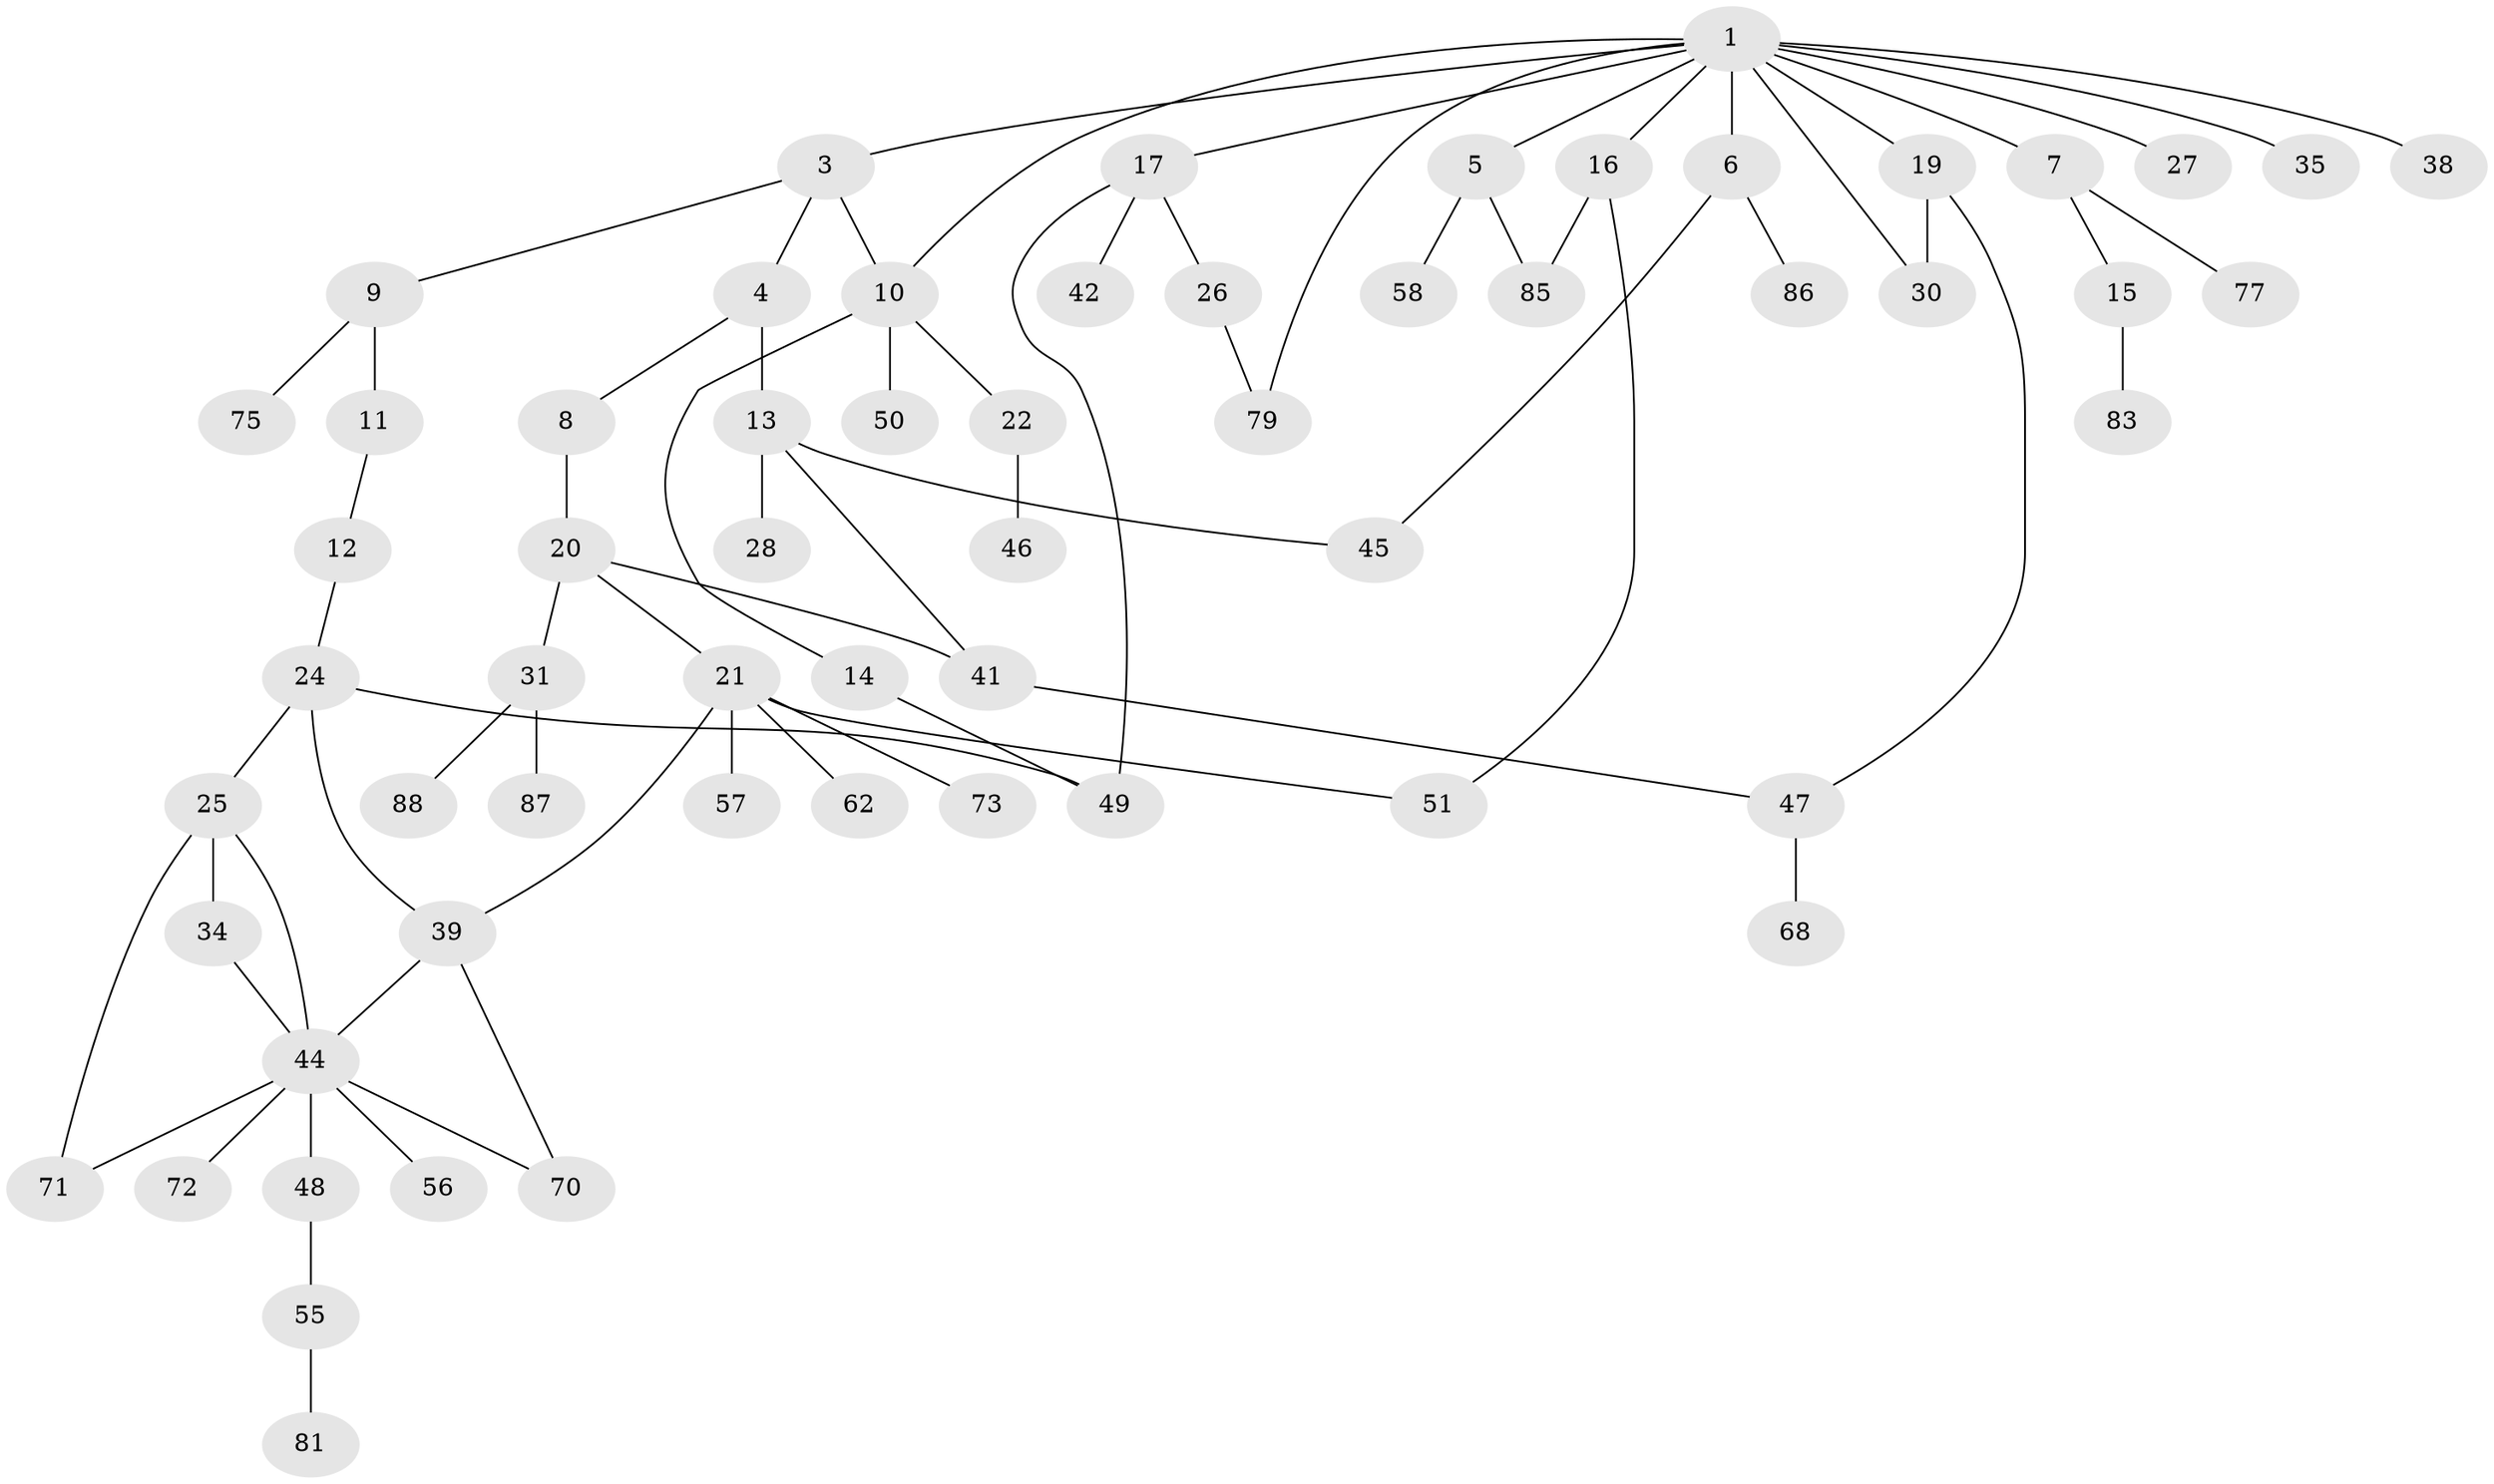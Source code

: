 // original degree distribution, {7: 0.011235955056179775, 8: 0.02247191011235955, 4: 0.056179775280898875, 3: 0.1797752808988764, 2: 0.38202247191011235, 6: 0.02247191011235955, 5: 0.02247191011235955, 1: 0.30337078651685395}
// Generated by graph-tools (version 1.1) at 2025/10/02/27/25 16:10:53]
// undirected, 60 vertices, 74 edges
graph export_dot {
graph [start="1"]
  node [color=gray90,style=filled];
  1 [super="+2"];
  3 [super="+60"];
  4;
  5;
  6 [super="+52"];
  7;
  8 [super="+64"];
  9 [super="+29"];
  10 [super="+18"];
  11 [super="+61"];
  12;
  13 [super="+84"];
  14;
  15 [super="+23"];
  16 [super="+43"];
  17 [super="+40"];
  19 [super="+76"];
  20 [super="+36"];
  21 [super="+63"];
  22;
  24 [super="+37"];
  25 [super="+32"];
  26;
  27 [super="+33"];
  28 [super="+69"];
  30;
  31 [super="+74"];
  34;
  35 [super="+59"];
  38;
  39 [super="+53"];
  41;
  42;
  44 [super="+67"];
  45;
  46 [super="+66"];
  47 [super="+65"];
  48;
  49 [super="+54"];
  50 [super="+78"];
  51;
  55 [super="+80"];
  56;
  57;
  58;
  62;
  68;
  70;
  71;
  72;
  73;
  75;
  77;
  79 [super="+82"];
  81;
  83;
  85 [super="+89"];
  86;
  87;
  88;
  1 -- 6;
  1 -- 16;
  1 -- 17;
  1 -- 27;
  1 -- 30;
  1 -- 38;
  1 -- 3;
  1 -- 35;
  1 -- 5;
  1 -- 7;
  1 -- 10;
  1 -- 79;
  1 -- 19;
  3 -- 4;
  3 -- 9;
  3 -- 10;
  4 -- 8;
  4 -- 13;
  5 -- 58;
  5 -- 85;
  6 -- 86;
  6 -- 45;
  7 -- 15;
  7 -- 77;
  8 -- 20;
  9 -- 11;
  9 -- 75;
  10 -- 14;
  10 -- 22;
  10 -- 50;
  11 -- 12;
  12 -- 24;
  13 -- 28;
  13 -- 45;
  13 -- 41;
  14 -- 49;
  15 -- 83;
  16 -- 85;
  16 -- 51;
  17 -- 26;
  17 -- 42;
  17 -- 49;
  19 -- 30;
  19 -- 47;
  20 -- 21;
  20 -- 31;
  20 -- 41;
  21 -- 57;
  21 -- 62;
  21 -- 73;
  21 -- 51;
  21 -- 39;
  22 -- 46;
  24 -- 25 [weight=2];
  24 -- 39;
  24 -- 49;
  25 -- 44;
  25 -- 34;
  25 -- 71;
  26 -- 79;
  31 -- 87;
  31 -- 88;
  34 -- 44;
  39 -- 70;
  39 -- 44;
  41 -- 47;
  44 -- 48;
  44 -- 56;
  44 -- 71;
  44 -- 70;
  44 -- 72;
  47 -- 68;
  48 -- 55;
  55 -- 81;
}
